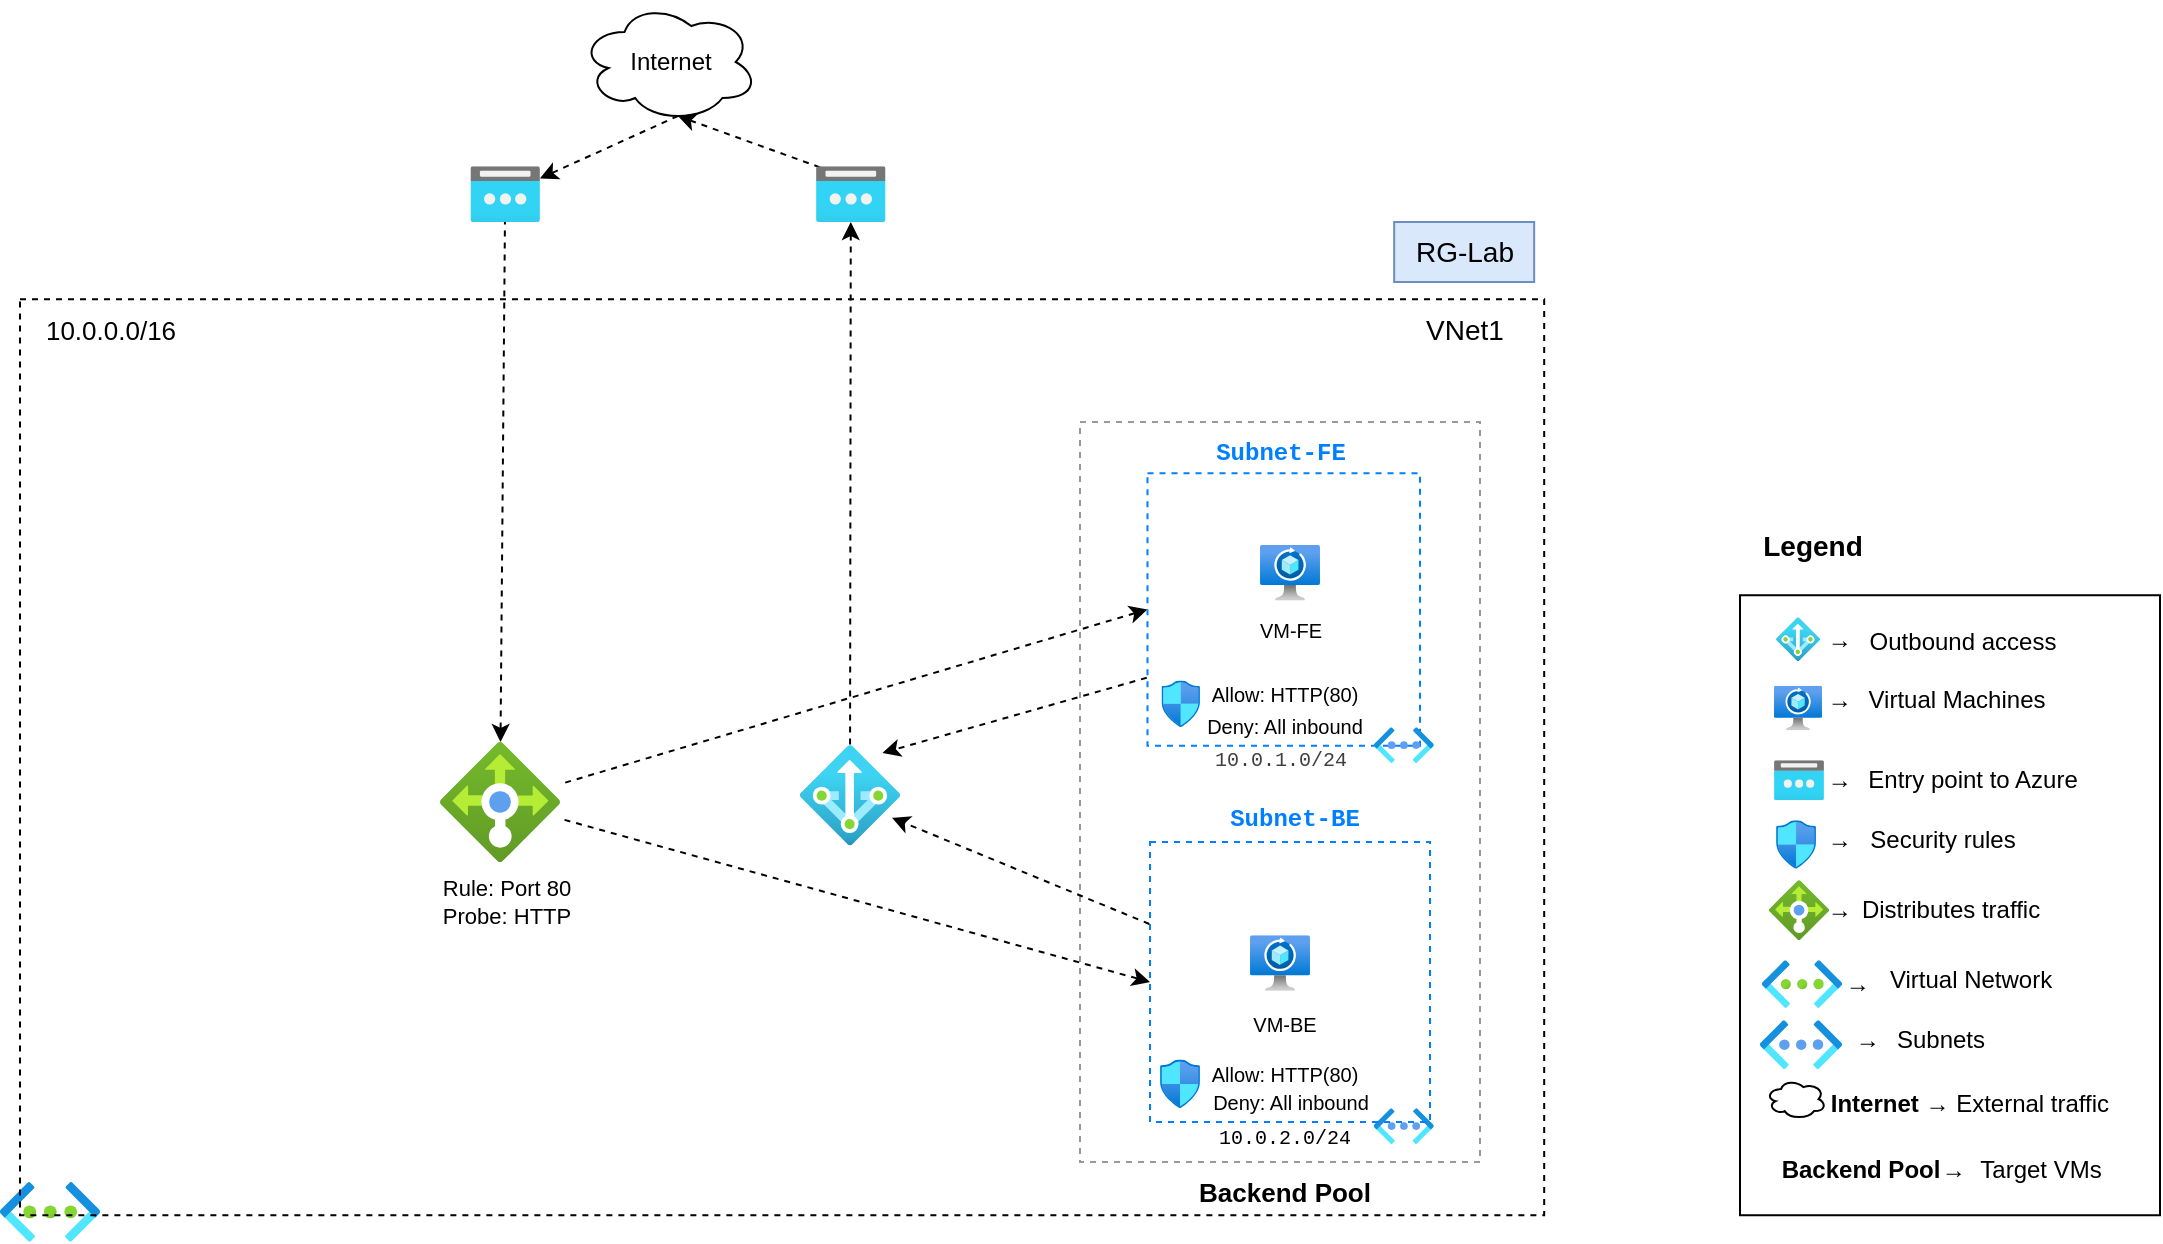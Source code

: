 <mxfile version="28.1.2">
  <diagram name="Project 1" id="fXQbgbXIES2rKZo9UI9D">
    <mxGraphModel dx="772" dy="3849" grid="1" gridSize="10" guides="1" tooltips="1" connect="1" arrows="1" fold="1" page="1" pageScale="1" pageWidth="850" pageHeight="1100" math="0" shadow="0">
      <root>
        <mxCell id="0" />
        <mxCell id="1" parent="0" />
        <mxCell id="0vhuOax-oZiGfvDgA9Jz-33" value="" style="ellipse;shape=cloud;whiteSpace=wrap;html=1;fillColor=none;" parent="1" vertex="1">
          <mxGeometry x="290" y="-3290" width="89" height="60" as="geometry" />
        </mxCell>
        <mxCell id="0vhuOax-oZiGfvDgA9Jz-34" value="Internet" style="text;html=1;align=center;verticalAlign=middle;resizable=0;points=[];autosize=1;strokeColor=none;fillColor=none;" parent="1" vertex="1">
          <mxGeometry x="304.5" y="-3275" width="60" height="30" as="geometry" />
        </mxCell>
        <mxCell id="riEmUQZMA9_rJhYm_ons-21" value="" style="rounded=0;whiteSpace=wrap;html=1;fillColor=none;strokeColor=#000000;dashed=1;opacity=40;" parent="1" vertex="1">
          <mxGeometry x="540" y="-3080" width="200" height="370" as="geometry" />
        </mxCell>
        <mxCell id="riEmUQZMA9_rJhYm_ons-22" value="" style="image;aspect=fixed;html=1;points=[];align=center;fontSize=12;image=img/lib/azure2/networking/Virtual_Networks.svg;" parent="1" vertex="1">
          <mxGeometry y="-2700" width="50" height="29.85" as="geometry" />
        </mxCell>
        <mxCell id="riEmUQZMA9_rJhYm_ons-23" value="" style="image;aspect=fixed;html=1;points=[];align=center;fontSize=12;image=img/lib/azure2/networking/Virtual_Networks_Classic.svg;" parent="1" vertex="1">
          <mxGeometry x="686.88" y="-2736.91" width="30" height="17.91" as="geometry" />
        </mxCell>
        <mxCell id="riEmUQZMA9_rJhYm_ons-25" value="" style="rounded=0;whiteSpace=wrap;html=1;fillColor=none;dashed=1;strokeWidth=1;perimeterSpacing=0;" parent="1" vertex="1">
          <mxGeometry x="10" y="-3141.38" width="762.09" height="458" as="geometry" />
        </mxCell>
        <mxCell id="riEmUQZMA9_rJhYm_ons-26" value="&lt;font style=&quot;font-size: 14px;&quot;&gt;VNet1&lt;/font&gt;" style="text;html=1;align=center;verticalAlign=middle;resizable=0;points=[];autosize=1;strokeColor=none;fillColor=none;" parent="1" vertex="1">
          <mxGeometry x="702.09" y="-3141.38" width="60" height="30" as="geometry" />
        </mxCell>
        <mxCell id="riEmUQZMA9_rJhYm_ons-28" value="&lt;span style=&quot;color: rgb(0, 127, 255); font-family: Consolas, &amp;quot;Courier New&amp;quot;, monospace; white-space-collapse: preserve; background-color: rgb(255, 255, 255);&quot;&gt;&lt;font&gt;Subnet-FE&lt;/font&gt;&lt;/span&gt;" style="text;html=1;align=center;verticalAlign=middle;resizable=0;points=[];autosize=1;strokeColor=none;fillColor=none;fontStyle=1" parent="1" vertex="1">
          <mxGeometry x="600" y="-3080" width="80" height="30" as="geometry" />
        </mxCell>
        <mxCell id="riEmUQZMA9_rJhYm_ons-29" style="edgeStyle=none;html=1;exitX=0;exitY=0.5;exitDx=0;exitDy=0;dashed=1;flowAnimation=1;endArrow=none;endFill=0;startArrow=classic;startFill=1;" parent="1" source="riEmUQZMA9_rJhYm_ons-30" target="riEmUQZMA9_rJhYm_ons-42" edge="1">
          <mxGeometry relative="1" as="geometry" />
        </mxCell>
        <mxCell id="YB0RbFuuZSGboLQ-tP3C-6" style="edgeStyle=none;html=1;exitX=0;exitY=0.75;exitDx=0;exitDy=0;dashed=1;entryX=0.825;entryY=0.078;entryDx=0;entryDy=0;entryPerimeter=0;flowAnimation=1;" parent="1" source="riEmUQZMA9_rJhYm_ons-30" target="YB0RbFuuZSGboLQ-tP3C-1" edge="1">
          <mxGeometry relative="1" as="geometry" />
        </mxCell>
        <mxCell id="riEmUQZMA9_rJhYm_ons-30" value="" style="whiteSpace=wrap;html=1;aspect=fixed;dashed=1;fillColor=none;strokeColor=#007FFF;strokeWidth=1;" parent="1" vertex="1">
          <mxGeometry x="573.75" y="-3054.41" width="136.25" height="136.25" as="geometry" />
        </mxCell>
        <mxCell id="riEmUQZMA9_rJhYm_ons-31" value="&lt;span style=&quot;color: rgb(0, 127, 255); font-family: Consolas, &amp;quot;Courier New&amp;quot;, monospace; white-space-collapse: preserve; background-color: rgb(255, 255, 255);&quot;&gt;&lt;font&gt;Subnet-BE&lt;/font&gt;&lt;/span&gt;" style="text;html=1;align=center;verticalAlign=middle;resizable=0;points=[];autosize=1;strokeColor=none;fillColor=none;fontStyle=1" parent="1" vertex="1">
          <mxGeometry x="606.88" y="-2897.38" width="80" height="30" as="geometry" />
        </mxCell>
        <mxCell id="riEmUQZMA9_rJhYm_ons-32" value="" style="image;aspect=fixed;html=1;points=[];align=center;fontSize=12;image=img/lib/azure2/networking/Spot_VM.svg;" parent="1" vertex="1">
          <mxGeometry x="630" y="-3018.47" width="30" height="27.71" as="geometry" />
        </mxCell>
        <mxCell id="riEmUQZMA9_rJhYm_ons-33" value="" style="image;aspect=fixed;html=1;points=[];align=center;fontSize=12;image=img/lib/azure2/networking/Virtual_Networks_Classic.svg;" parent="1" vertex="1">
          <mxGeometry x="686.88" y="-2927.38" width="30" height="17.91" as="geometry" />
        </mxCell>
        <mxCell id="riEmUQZMA9_rJhYm_ons-34" value="&lt;span style=&quot;color: rgb(0, 0, 0); font-family: Consolas, &amp;quot;Courier New&amp;quot;, monospace; white-space-collapse: preserve;&quot;&gt;&lt;font style=&quot;line-height: 100%;&quot;&gt;10.0.2.0/24&lt;/font&gt;&lt;/span&gt;" style="text;html=1;align=center;verticalAlign=middle;resizable=0;points=[];autosize=1;strokeColor=none;fillColor=none;fontSize=10;" parent="1" vertex="1">
          <mxGeometry x="601.88" y="-2736.91" width="80" height="30" as="geometry" />
        </mxCell>
        <mxCell id="riEmUQZMA9_rJhYm_ons-35" value="&lt;span style=&quot;color: rgb(63, 63, 63); font-family: Consolas, &amp;quot;Courier New&amp;quot;, monospace; font-size: 10px; white-space-collapse: preserve;&quot;&gt;10.0.1.0/24&lt;/span&gt;" style="text;html=1;align=center;verticalAlign=middle;resizable=0;points=[];autosize=1;strokeColor=none;fillColor=none;" parent="1" vertex="1">
          <mxGeometry x="600" y="-2927.38" width="80" height="30" as="geometry" />
        </mxCell>
        <mxCell id="riEmUQZMA9_rJhYm_ons-36" value="&lt;font style=&quot;font-size: 10px;&quot;&gt;VM-BE&lt;/font&gt;" style="text;html=1;align=center;verticalAlign=middle;resizable=0;points=[];autosize=1;strokeColor=none;fillColor=none;fontSize=8;" parent="1" vertex="1">
          <mxGeometry x="611.88" y="-2794.47" width="60" height="30" as="geometry" />
        </mxCell>
        <mxCell id="riEmUQZMA9_rJhYm_ons-37" value="&lt;font style=&quot;font-size: 10px;&quot;&gt;VM-FE&lt;/font&gt;" style="text;html=1;align=center;verticalAlign=middle;resizable=0;points=[];autosize=1;strokeColor=none;fillColor=none;fontStyle=0" parent="1" vertex="1">
          <mxGeometry x="620" y="-2990.76" width="50" height="30" as="geometry" />
        </mxCell>
        <mxCell id="riEmUQZMA9_rJhYm_ons-38" value="" style="image;aspect=fixed;html=1;points=[];align=center;fontSize=12;image=img/lib/azure2/networking/Network_Security_Groups.svg;" parent="1" vertex="1">
          <mxGeometry x="580" y="-2761.19" width="20" height="24.28" as="geometry" />
        </mxCell>
        <mxCell id="riEmUQZMA9_rJhYm_ons-39" style="edgeStyle=none;html=1;exitX=0;exitY=0.5;exitDx=0;exitDy=0;dashed=1;flowAnimation=1;endArrow=none;endFill=0;startArrow=classic;startFill=1;" parent="1" source="riEmUQZMA9_rJhYm_ons-40" target="riEmUQZMA9_rJhYm_ons-42" edge="1">
          <mxGeometry relative="1" as="geometry" />
        </mxCell>
        <mxCell id="riEmUQZMA9_rJhYm_ons-40" value="" style="whiteSpace=wrap;html=1;aspect=fixed;fillColor=none;dashed=1;strokeColor=#007FFF;strokeWidth=1;" parent="1" vertex="1">
          <mxGeometry x="575" y="-2870" width="140" height="140" as="geometry" />
        </mxCell>
        <mxCell id="riEmUQZMA9_rJhYm_ons-41" value="&lt;font&gt;10.0.0.0/16&lt;/font&gt;" style="text;html=1;align=center;verticalAlign=middle;resizable=0;points=[];autosize=1;strokeColor=none;fillColor=none;fontSize=13;" parent="1" vertex="1">
          <mxGeometry x="10.0" y="-3141.38" width="90" height="30" as="geometry" />
        </mxCell>
        <mxCell id="riEmUQZMA9_rJhYm_ons-48" value="" style="edgeStyle=none;html=1;dashed=1;flowAnimation=1;startArrow=classic;startFill=1;endArrow=none;endFill=0;" parent="1" source="riEmUQZMA9_rJhYm_ons-42" target="riEmUQZMA9_rJhYm_ons-47" edge="1">
          <mxGeometry relative="1" as="geometry" />
        </mxCell>
        <mxCell id="riEmUQZMA9_rJhYm_ons-42" value="" style="image;aspect=fixed;html=1;points=[];align=center;fontSize=12;image=img/lib/azure2/networking/Load_Balancers.svg;" parent="1" vertex="1">
          <mxGeometry x="220" y="-2920" width="60" height="60" as="geometry" />
        </mxCell>
        <mxCell id="riEmUQZMA9_rJhYm_ons-43" value="" style="image;aspect=fixed;html=1;points=[];align=center;fontSize=12;image=img/lib/azure2/networking/Network_Security_Groups.svg;" parent="1" vertex="1">
          <mxGeometry x="580.73" y="-2950.78" width="19.27" height="23.4" as="geometry" />
        </mxCell>
        <mxCell id="riEmUQZMA9_rJhYm_ons-45" value="&lt;div&gt;&lt;font style=&quot;font-size: 11px;&quot;&gt;Rule: Port 80&lt;/font&gt;&lt;/div&gt;&lt;div&gt;&lt;span style=&quot;background-color: transparent;&quot;&gt;&lt;font style=&quot;font-size: 11px;&quot;&gt;&amp;nbsp; Probe: HTTP&amp;nbsp;&amp;nbsp;&lt;/font&gt;&lt;/span&gt;&lt;/div&gt;" style="text;html=1;align=center;verticalAlign=middle;resizable=0;points=[];autosize=1;strokeColor=none;fillColor=none;fontSize=10;" parent="1" vertex="1">
          <mxGeometry x="202.6" y="-2860" width="100" height="40" as="geometry" />
        </mxCell>
        <mxCell id="riEmUQZMA9_rJhYm_ons-46" value="&lt;font style=&quot;font-size: 13px;&quot;&gt;Backend Pool&lt;/font&gt;" style="text;html=1;align=center;verticalAlign=middle;resizable=0;points=[];autosize=1;strokeColor=none;fillColor=none;fontStyle=1" parent="1" vertex="1">
          <mxGeometry x="591.88" y="-2710" width="100" height="30" as="geometry" />
        </mxCell>
        <mxCell id="riEmUQZMA9_rJhYm_ons-49" value="" style="edgeStyle=none;html=1;entryX=0.55;entryY=0.95;entryDx=0;entryDy=0;entryPerimeter=0;dashed=1;flowAnimation=1;startArrow=classic;startFill=1;endArrow=none;endFill=0;" parent="1" source="riEmUQZMA9_rJhYm_ons-47" target="0vhuOax-oZiGfvDgA9Jz-33" edge="1">
          <mxGeometry relative="1" as="geometry">
            <mxPoint x="89.085" y="-3081.66" as="targetPoint" />
          </mxGeometry>
        </mxCell>
        <mxCell id="riEmUQZMA9_rJhYm_ons-47" value="" style="image;aspect=fixed;html=1;points=[];align=center;fontSize=12;image=img/lib/azure2/networking/Public_IP_Addresses.svg;" parent="1" vertex="1">
          <mxGeometry x="235.19" y="-3207.85" width="34.81" height="27.85" as="geometry" />
        </mxCell>
        <mxCell id="riEmUQZMA9_rJhYm_ons-50" value="&lt;font style=&quot;font-size: 10px;&quot;&gt;Allow: HTTP(80)&lt;/font&gt;" style="text;html=1;align=center;verticalAlign=middle;resizable=0;points=[];autosize=1;strokeColor=none;fillColor=none;fontSize=8;" parent="1" vertex="1">
          <mxGeometry x="591.88" y="-2959.39" width="100" height="30" as="geometry" />
        </mxCell>
        <mxCell id="riEmUQZMA9_rJhYm_ons-51" value="&lt;font style=&quot;font-size: 10px;&quot;&gt;Deny: All inbound&lt;/font&gt;" style="text;html=1;align=center;verticalAlign=middle;resizable=0;points=[];autosize=1;strokeColor=none;fillColor=none;fontSize=8;" parent="1" vertex="1">
          <mxGeometry x="591.88" y="-2943.16" width="100" height="30" as="geometry" />
        </mxCell>
        <mxCell id="riEmUQZMA9_rJhYm_ons-52" value="&lt;font style=&quot;font-size: 10px;&quot;&gt;Deny: All inbound&lt;/font&gt;" style="text;html=1;align=center;verticalAlign=middle;resizable=0;points=[];autosize=1;strokeColor=none;fillColor=none;fontSize=8;" parent="1" vertex="1">
          <mxGeometry x="595" y="-2755" width="100" height="30" as="geometry" />
        </mxCell>
        <mxCell id="riEmUQZMA9_rJhYm_ons-53" value="&lt;font style=&quot;font-size: 10px;&quot;&gt;Allow: HTTP(80)&lt;/font&gt;" style="text;html=1;align=center;verticalAlign=middle;resizable=0;points=[];autosize=1;strokeColor=none;fillColor=none;fontSize=8;" parent="1" vertex="1">
          <mxGeometry x="591.88" y="-2769.47" width="100" height="30" as="geometry" />
        </mxCell>
        <mxCell id="riEmUQZMA9_rJhYm_ons-57" value="&lt;font style=&quot;font-size: 14px;&quot;&gt;RG-Lab&lt;/font&gt;" style="text;html=1;align=center;verticalAlign=middle;resizable=0;points=[];autosize=1;strokeColor=#6c8ebf;fillColor=#dae8fc;" parent="1" vertex="1">
          <mxGeometry x="697.09" y="-3180" width="70" height="30" as="geometry" />
        </mxCell>
        <mxCell id="YB0RbFuuZSGboLQ-tP3C-5" style="edgeStyle=none;html=1;dashed=1;flowAnimation=1;" parent="1" source="YB0RbFuuZSGboLQ-tP3C-1" target="zY80UkvArqetOHCZbFNl-30" edge="1">
          <mxGeometry relative="1" as="geometry" />
        </mxCell>
        <mxCell id="YB0RbFuuZSGboLQ-tP3C-1" value="" style="image;aspect=fixed;html=1;points=[];align=center;fontSize=12;image=img/lib/azure2/networking/NAT.svg;" parent="1" vertex="1">
          <mxGeometry x="400" y="-2918.43" width="50" height="50" as="geometry" />
        </mxCell>
        <mxCell id="YB0RbFuuZSGboLQ-tP3C-11" value="" style="edgeStyle=none;html=1;dashed=1;flowAnimation=1;entryX=0.55;entryY=0.95;entryDx=0;entryDy=0;entryPerimeter=0;exitX=0.23;exitY=0.096;exitDx=0;exitDy=0;exitPerimeter=0;" parent="1" source="zY80UkvArqetOHCZbFNl-30" target="0vhuOax-oZiGfvDgA9Jz-33" edge="1">
          <mxGeometry relative="1" as="geometry" />
        </mxCell>
        <mxCell id="YB0RbFuuZSGboLQ-tP3C-7" style="edgeStyle=none;html=1;dashed=1;flowAnimation=1;entryX=0.92;entryY=0.727;entryDx=0;entryDy=0;entryPerimeter=0;" parent="1" source="riEmUQZMA9_rJhYm_ons-40" target="YB0RbFuuZSGboLQ-tP3C-1" edge="1">
          <mxGeometry relative="1" as="geometry" />
        </mxCell>
        <mxCell id="zY80UkvArqetOHCZbFNl-29" value="" style="image;aspect=fixed;html=1;points=[];align=center;fontSize=12;image=img/lib/azure2/networking/Spot_VM.svg;" parent="1" vertex="1">
          <mxGeometry x="625" y="-2823.32" width="30" height="27.71" as="geometry" />
        </mxCell>
        <mxCell id="zY80UkvArqetOHCZbFNl-30" value="" style="image;aspect=fixed;html=1;points=[];align=center;fontSize=12;image=img/lib/azure2/networking/Public_IP_Addresses.svg;" parent="1" vertex="1">
          <mxGeometry x="408" y="-3207.85" width="34.81" height="27.85" as="geometry" />
        </mxCell>
        <mxCell id="zY80UkvArqetOHCZbFNl-59" value="" style="whiteSpace=wrap;html=1;" parent="1" vertex="1">
          <mxGeometry x="870" y="-2993.38" width="210" height="310" as="geometry" />
        </mxCell>
        <mxCell id="zY80UkvArqetOHCZbFNl-60" value="" style="image;aspect=fixed;html=1;points=[];align=center;fontSize=12;image=img/lib/azure2/networking/Public_IP_Addresses.svg;" parent="1" vertex="1">
          <mxGeometry x="887" y="-2910.92" width="25" height="20" as="geometry" />
        </mxCell>
        <mxCell id="zY80UkvArqetOHCZbFNl-61" value="" style="image;aspect=fixed;html=1;points=[];align=center;fontSize=12;image=img/lib/azure2/networking/Virtual_Networks.svg;" parent="1" vertex="1">
          <mxGeometry x="881" y="-2810.92" width="40" height="23.88" as="geometry" />
        </mxCell>
        <mxCell id="zY80UkvArqetOHCZbFNl-62" value="" style="image;aspect=fixed;html=1;points=[];align=center;fontSize=12;image=img/lib/azure2/networking/Virtual_Networks_Classic.svg;" parent="1" vertex="1">
          <mxGeometry x="880" y="-2780.92" width="41" height="24.48" as="geometry" />
        </mxCell>
        <mxCell id="zY80UkvArqetOHCZbFNl-63" value="" style="image;aspect=fixed;html=1;points=[];align=center;fontSize=12;image=img/lib/azure2/networking/Load_Balancers.svg;" parent="1" vertex="1">
          <mxGeometry x="884.5" y="-2850.92" width="30" height="30" as="geometry" />
        </mxCell>
        <mxCell id="zY80UkvArqetOHCZbFNl-64" value="" style="image;aspect=fixed;html=1;points=[];align=center;fontSize=12;image=img/lib/azure2/networking/Network_Security_Groups.svg;" parent="1" vertex="1">
          <mxGeometry x="888.02" y="-2880.92" width="20" height="24.29" as="geometry" />
        </mxCell>
        <mxCell id="zY80UkvArqetOHCZbFNl-65" value="" style="image;aspect=fixed;html=1;points=[];align=center;fontSize=12;image=img/lib/azure2/networking/Spot_VM.svg;" parent="1" vertex="1">
          <mxGeometry x="887" y="-2948.1" width="24" height="22.17" as="geometry" />
        </mxCell>
        <mxCell id="zY80UkvArqetOHCZbFNl-66" value="&lt;font style=&quot;font-size: 15px;&quot;&gt;☁️&lt;/font&gt; &lt;strong data-end=&quot;108&quot; data-start=&quot;96&quot;&gt;Internet&lt;/strong&gt; → External traffic" style="text;html=1;align=center;verticalAlign=middle;resizable=0;points=[];autosize=1;strokeColor=none;fillColor=none;" parent="1" vertex="1">
          <mxGeometry x="880" y="-2756.44" width="190" height="30" as="geometry" />
        </mxCell>
        <mxCell id="zY80UkvArqetOHCZbFNl-67" value="" style="ellipse;shape=cloud;whiteSpace=wrap;html=1;fillColor=default;" parent="1" vertex="1">
          <mxGeometry x="883.02" y="-2751.44" width="30" height="20" as="geometry" />
        </mxCell>
        <mxCell id="zY80UkvArqetOHCZbFNl-68" value=" Entry point to Azure" style="text;html=1;align=center;verticalAlign=middle;resizable=0;points=[];autosize=1;strokeColor=none;fillColor=none;" parent="1" vertex="1">
          <mxGeometry x="921" y="-2915.92" width="130" height="30" as="geometry" />
        </mxCell>
        <mxCell id="zY80UkvArqetOHCZbFNl-69" value="Distributes traffic" style="text;html=1;align=center;verticalAlign=middle;resizable=0;points=[];autosize=1;strokeColor=none;fillColor=none;" parent="1" vertex="1">
          <mxGeometry x="920" y="-2850.92" width="110" height="30" as="geometry" />
        </mxCell>
        <mxCell id="zY80UkvArqetOHCZbFNl-70" value="&lt;b&gt;Backend Pool&lt;/b&gt;" style="text;html=1;align=center;verticalAlign=middle;resizable=0;points=[];autosize=1;strokeColor=none;fillColor=none;" parent="1" vertex="1">
          <mxGeometry x="880" y="-2720.92" width="100" height="30" as="geometry" />
        </mxCell>
        <mxCell id="zY80UkvArqetOHCZbFNl-71" value="Target VMs" style="text;html=1;align=center;verticalAlign=middle;resizable=0;points=[];autosize=1;strokeColor=none;fillColor=none;" parent="1" vertex="1">
          <mxGeometry x="980" y="-2720.92" width="80" height="30" as="geometry" />
        </mxCell>
        <mxCell id="zY80UkvArqetOHCZbFNl-72" value="&lt;span style=&quot;color: rgb(0, 0, 0);&quot;&gt;→&amp;nbsp;&lt;/span&gt;" style="text;html=1;align=center;verticalAlign=middle;resizable=0;points=[];autosize=1;strokeColor=none;fillColor=none;" parent="1" vertex="1">
          <mxGeometry x="901" y="-2915.92" width="40" height="30" as="geometry" />
        </mxCell>
        <mxCell id="zY80UkvArqetOHCZbFNl-73" value="&lt;span style=&quot;color: rgb(0, 0, 0);&quot;&gt;→&amp;nbsp;&lt;/span&gt;" style="text;html=1;align=center;verticalAlign=middle;resizable=0;points=[];autosize=1;strokeColor=none;fillColor=none;" parent="1" vertex="1">
          <mxGeometry x="958.02" y="-2720.92" width="40" height="30" as="geometry" />
        </mxCell>
        <mxCell id="zY80UkvArqetOHCZbFNl-74" value="&lt;span style=&quot;color: rgb(0, 0, 0);&quot;&gt;→&amp;nbsp;&lt;/span&gt;" style="text;html=1;align=center;verticalAlign=middle;resizable=0;points=[];autosize=1;strokeColor=none;fillColor=none;" parent="1" vertex="1">
          <mxGeometry x="901" y="-2850.92" width="40" height="30" as="geometry" />
        </mxCell>
        <mxCell id="zY80UkvArqetOHCZbFNl-75" value="&lt;span style=&quot;color: rgb(0, 0, 0);&quot;&gt;→&amp;nbsp;&lt;/span&gt;" style="text;html=1;align=center;verticalAlign=middle;resizable=0;points=[];autosize=1;strokeColor=none;fillColor=none;" parent="1" vertex="1">
          <mxGeometry x="901" y="-2955.93" width="40" height="30" as="geometry" />
        </mxCell>
        <mxCell id="zY80UkvArqetOHCZbFNl-76" value="&lt;span style=&quot;color: rgb(0, 0, 0);&quot;&gt;→&amp;nbsp;&lt;/span&gt;" style="text;html=1;align=center;verticalAlign=middle;resizable=0;points=[];autosize=1;strokeColor=none;fillColor=none;" parent="1" vertex="1">
          <mxGeometry x="901" y="-2885.92" width="40" height="30" as="geometry" />
        </mxCell>
        <mxCell id="zY80UkvArqetOHCZbFNl-77" value="&lt;span style=&quot;color: rgb(0, 0, 0);&quot;&gt;→&amp;nbsp;&lt;/span&gt;" style="text;html=1;align=center;verticalAlign=middle;resizable=0;points=[];autosize=1;strokeColor=none;fillColor=none;" parent="1" vertex="1">
          <mxGeometry x="910" y="-2813.98" width="40" height="30" as="geometry" />
        </mxCell>
        <mxCell id="zY80UkvArqetOHCZbFNl-78" value="&lt;span style=&quot;color: rgb(0, 0, 0);&quot;&gt;→&amp;nbsp;&lt;/span&gt;" style="text;html=1;align=center;verticalAlign=middle;resizable=0;points=[];autosize=1;strokeColor=none;fillColor=none;" parent="1" vertex="1">
          <mxGeometry x="915.04" y="-2786.44" width="40" height="30" as="geometry" />
        </mxCell>
        <mxCell id="zY80UkvArqetOHCZbFNl-79" value=" Security rules" style="text;html=1;align=center;verticalAlign=middle;resizable=0;points=[];autosize=1;strokeColor=none;fillColor=none;" parent="1" vertex="1">
          <mxGeometry x="921" y="-2885.92" width="100" height="30" as="geometry" />
        </mxCell>
        <mxCell id="zY80UkvArqetOHCZbFNl-80" value="Virtual Network" style="text;html=1;align=center;verticalAlign=middle;resizable=0;points=[];autosize=1;strokeColor=none;fillColor=none;" parent="1" vertex="1">
          <mxGeometry x="935" y="-2816.44" width="100" height="30" as="geometry" />
        </mxCell>
        <mxCell id="zY80UkvArqetOHCZbFNl-81" value="Subnets" style="text;html=1;align=center;verticalAlign=middle;resizable=0;points=[];autosize=1;strokeColor=none;fillColor=none;" parent="1" vertex="1">
          <mxGeometry x="935" y="-2786.44" width="70" height="30" as="geometry" />
        </mxCell>
        <mxCell id="zY80UkvArqetOHCZbFNl-82" value="Virtual Machines" style="text;html=1;align=center;verticalAlign=middle;resizable=0;points=[];autosize=1;strokeColor=none;fillColor=none;" parent="1" vertex="1">
          <mxGeometry x="923.02" y="-2955.93" width="110" height="30" as="geometry" />
        </mxCell>
        <mxCell id="zY80UkvArqetOHCZbFNl-83" value="&lt;font style=&quot;font-size: 14px;&quot;&gt;Legend&lt;/font&gt;" style="text;html=1;align=center;verticalAlign=middle;resizable=0;points=[];autosize=1;strokeColor=none;fillColor=none;fontStyle=1" parent="1" vertex="1">
          <mxGeometry x="871" y="-3033.38" width="70" height="30" as="geometry" />
        </mxCell>
        <mxCell id="zY80UkvArqetOHCZbFNl-84" value="" style="image;aspect=fixed;html=1;points=[];align=center;fontSize=12;image=img/lib/azure2/networking/NAT.svg;" parent="1" vertex="1">
          <mxGeometry x="888.02" y="-2982.38" width="21.98" height="21.98" as="geometry" />
        </mxCell>
        <mxCell id="zY80UkvArqetOHCZbFNl-85" value="Outbound access" style="text;html=1;align=center;verticalAlign=middle;resizable=0;points=[];autosize=1;strokeColor=none;fillColor=none;" parent="1" vertex="1">
          <mxGeometry x="921" y="-2985.29" width="120" height="30" as="geometry" />
        </mxCell>
        <mxCell id="zY80UkvArqetOHCZbFNl-86" value="&lt;span style=&quot;color: rgb(0, 0, 0);&quot;&gt;→&amp;nbsp;&lt;/span&gt;" style="text;html=1;align=center;verticalAlign=middle;resizable=0;points=[];autosize=1;strokeColor=none;fillColor=none;" parent="1" vertex="1">
          <mxGeometry x="901" y="-2986.39" width="40" height="30" as="geometry" />
        </mxCell>
      </root>
    </mxGraphModel>
  </diagram>
</mxfile>
